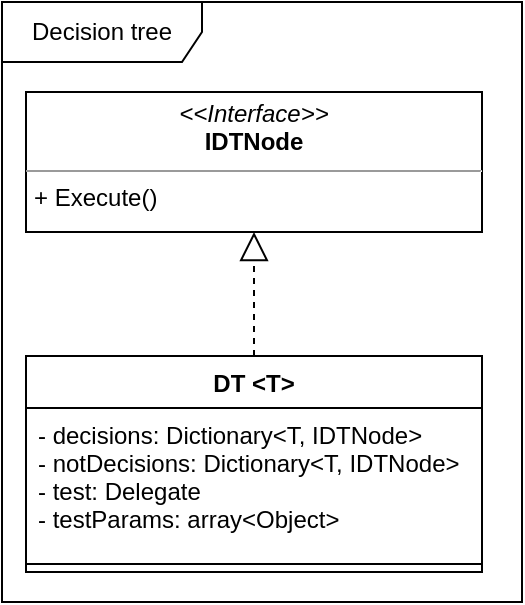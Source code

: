 <mxfile pages="1" version="11.2.5" type="device"><diagram id="Wvr_ubyAnRlRtef3sErQ" name="Page-1"><mxGraphModel dx="1502" dy="1044" grid="1" gridSize="10" guides="1" tooltips="1" connect="1" arrows="1" fold="1" page="0" pageScale="1" pageWidth="827" pageHeight="1169" math="0" shadow="0"><root><mxCell id="0"/><mxCell id="1" parent="0"/><mxCell id="uM7cYvIvgf4TXDo8hxwP-4" value="Decision tree" style="shape=umlFrame;whiteSpace=wrap;html=1;width=100;height=30;" parent="1" vertex="1"><mxGeometry x="-90" y="-30" width="260" height="300" as="geometry"/></mxCell><mxCell id="uM7cYvIvgf4TXDo8hxwP-13" value="DT &lt;T&gt;" style="swimlane;fontStyle=1;align=center;verticalAlign=top;childLayout=stackLayout;horizontal=1;startSize=26;horizontalStack=0;resizeParent=1;resizeParentMax=0;resizeLast=0;collapsible=1;marginBottom=0;" parent="1" vertex="1"><mxGeometry x="-78" y="147" width="228" height="108" as="geometry"/></mxCell><mxCell id="uM7cYvIvgf4TXDo8hxwP-14" value="- decisions: Dictionary&lt;T, IDTNode&gt;&#10;- notDecisions: Dictionary&lt;T, IDTNode&gt;&#10;- test: Delegate&#10;- testParams: array&lt;Object&gt;" style="text;strokeColor=none;fillColor=none;align=left;verticalAlign=top;spacingLeft=4;spacingRight=4;overflow=hidden;rotatable=0;points=[[0,0.5],[1,0.5]];portConstraint=eastwest;" parent="uM7cYvIvgf4TXDo8hxwP-13" vertex="1"><mxGeometry y="26" width="228" height="74" as="geometry"/></mxCell><mxCell id="uM7cYvIvgf4TXDo8hxwP-15" value="" style="line;strokeWidth=1;fillColor=none;align=left;verticalAlign=middle;spacingTop=-1;spacingLeft=3;spacingRight=3;rotatable=0;labelPosition=right;points=[];portConstraint=eastwest;" parent="uM7cYvIvgf4TXDo8hxwP-13" vertex="1"><mxGeometry y="100" width="228" height="8" as="geometry"/></mxCell><mxCell id="uM7cYvIvgf4TXDo8hxwP-16" value="" style="endArrow=block;dashed=1;endFill=0;endSize=12;html=1;edgeStyle=orthogonalEdgeStyle;rounded=0;" parent="1" source="uM7cYvIvgf4TXDo8hxwP-13" target="uM7cYvIvgf4TXDo8hxwP-17" edge="1"><mxGeometry width="160" relative="1" as="geometry"><mxPoint x="-255" y="367" as="sourcePoint"/><mxPoint x="-240" y="131" as="targetPoint"/></mxGeometry></mxCell><mxCell id="uM7cYvIvgf4TXDo8hxwP-17" value="&lt;p style=&quot;margin: 0px ; margin-top: 4px ; text-align: center&quot;&gt;&lt;i&gt;&amp;lt;&amp;lt;Interface&amp;gt;&amp;gt;&lt;/i&gt;&lt;br&gt;&lt;b&gt;IDTNode&lt;/b&gt;&lt;br&gt;&lt;/p&gt;&lt;hr size=&quot;1&quot;&gt;&lt;p style=&quot;margin: 0px ; margin-left: 4px&quot;&gt;&lt;/p&gt;&lt;p style=&quot;margin: 0px ; margin-left: 4px&quot;&gt;+ Execute()&lt;br&gt;&lt;/p&gt;" style="verticalAlign=top;align=left;overflow=fill;fontSize=12;fontFamily=Helvetica;html=1;" parent="1" vertex="1"><mxGeometry x="-78" y="15" width="228" height="70" as="geometry"/></mxCell></root></mxGraphModel></diagram></mxfile>